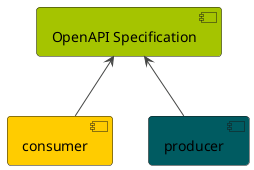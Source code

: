 @startuml

!theme vibrant

component consumer #FFCC00
component producer #005B61

component "OpenAPI Specification" as spec #A5C400

consumer -up-> spec
spec <-down- producer

@enduml
